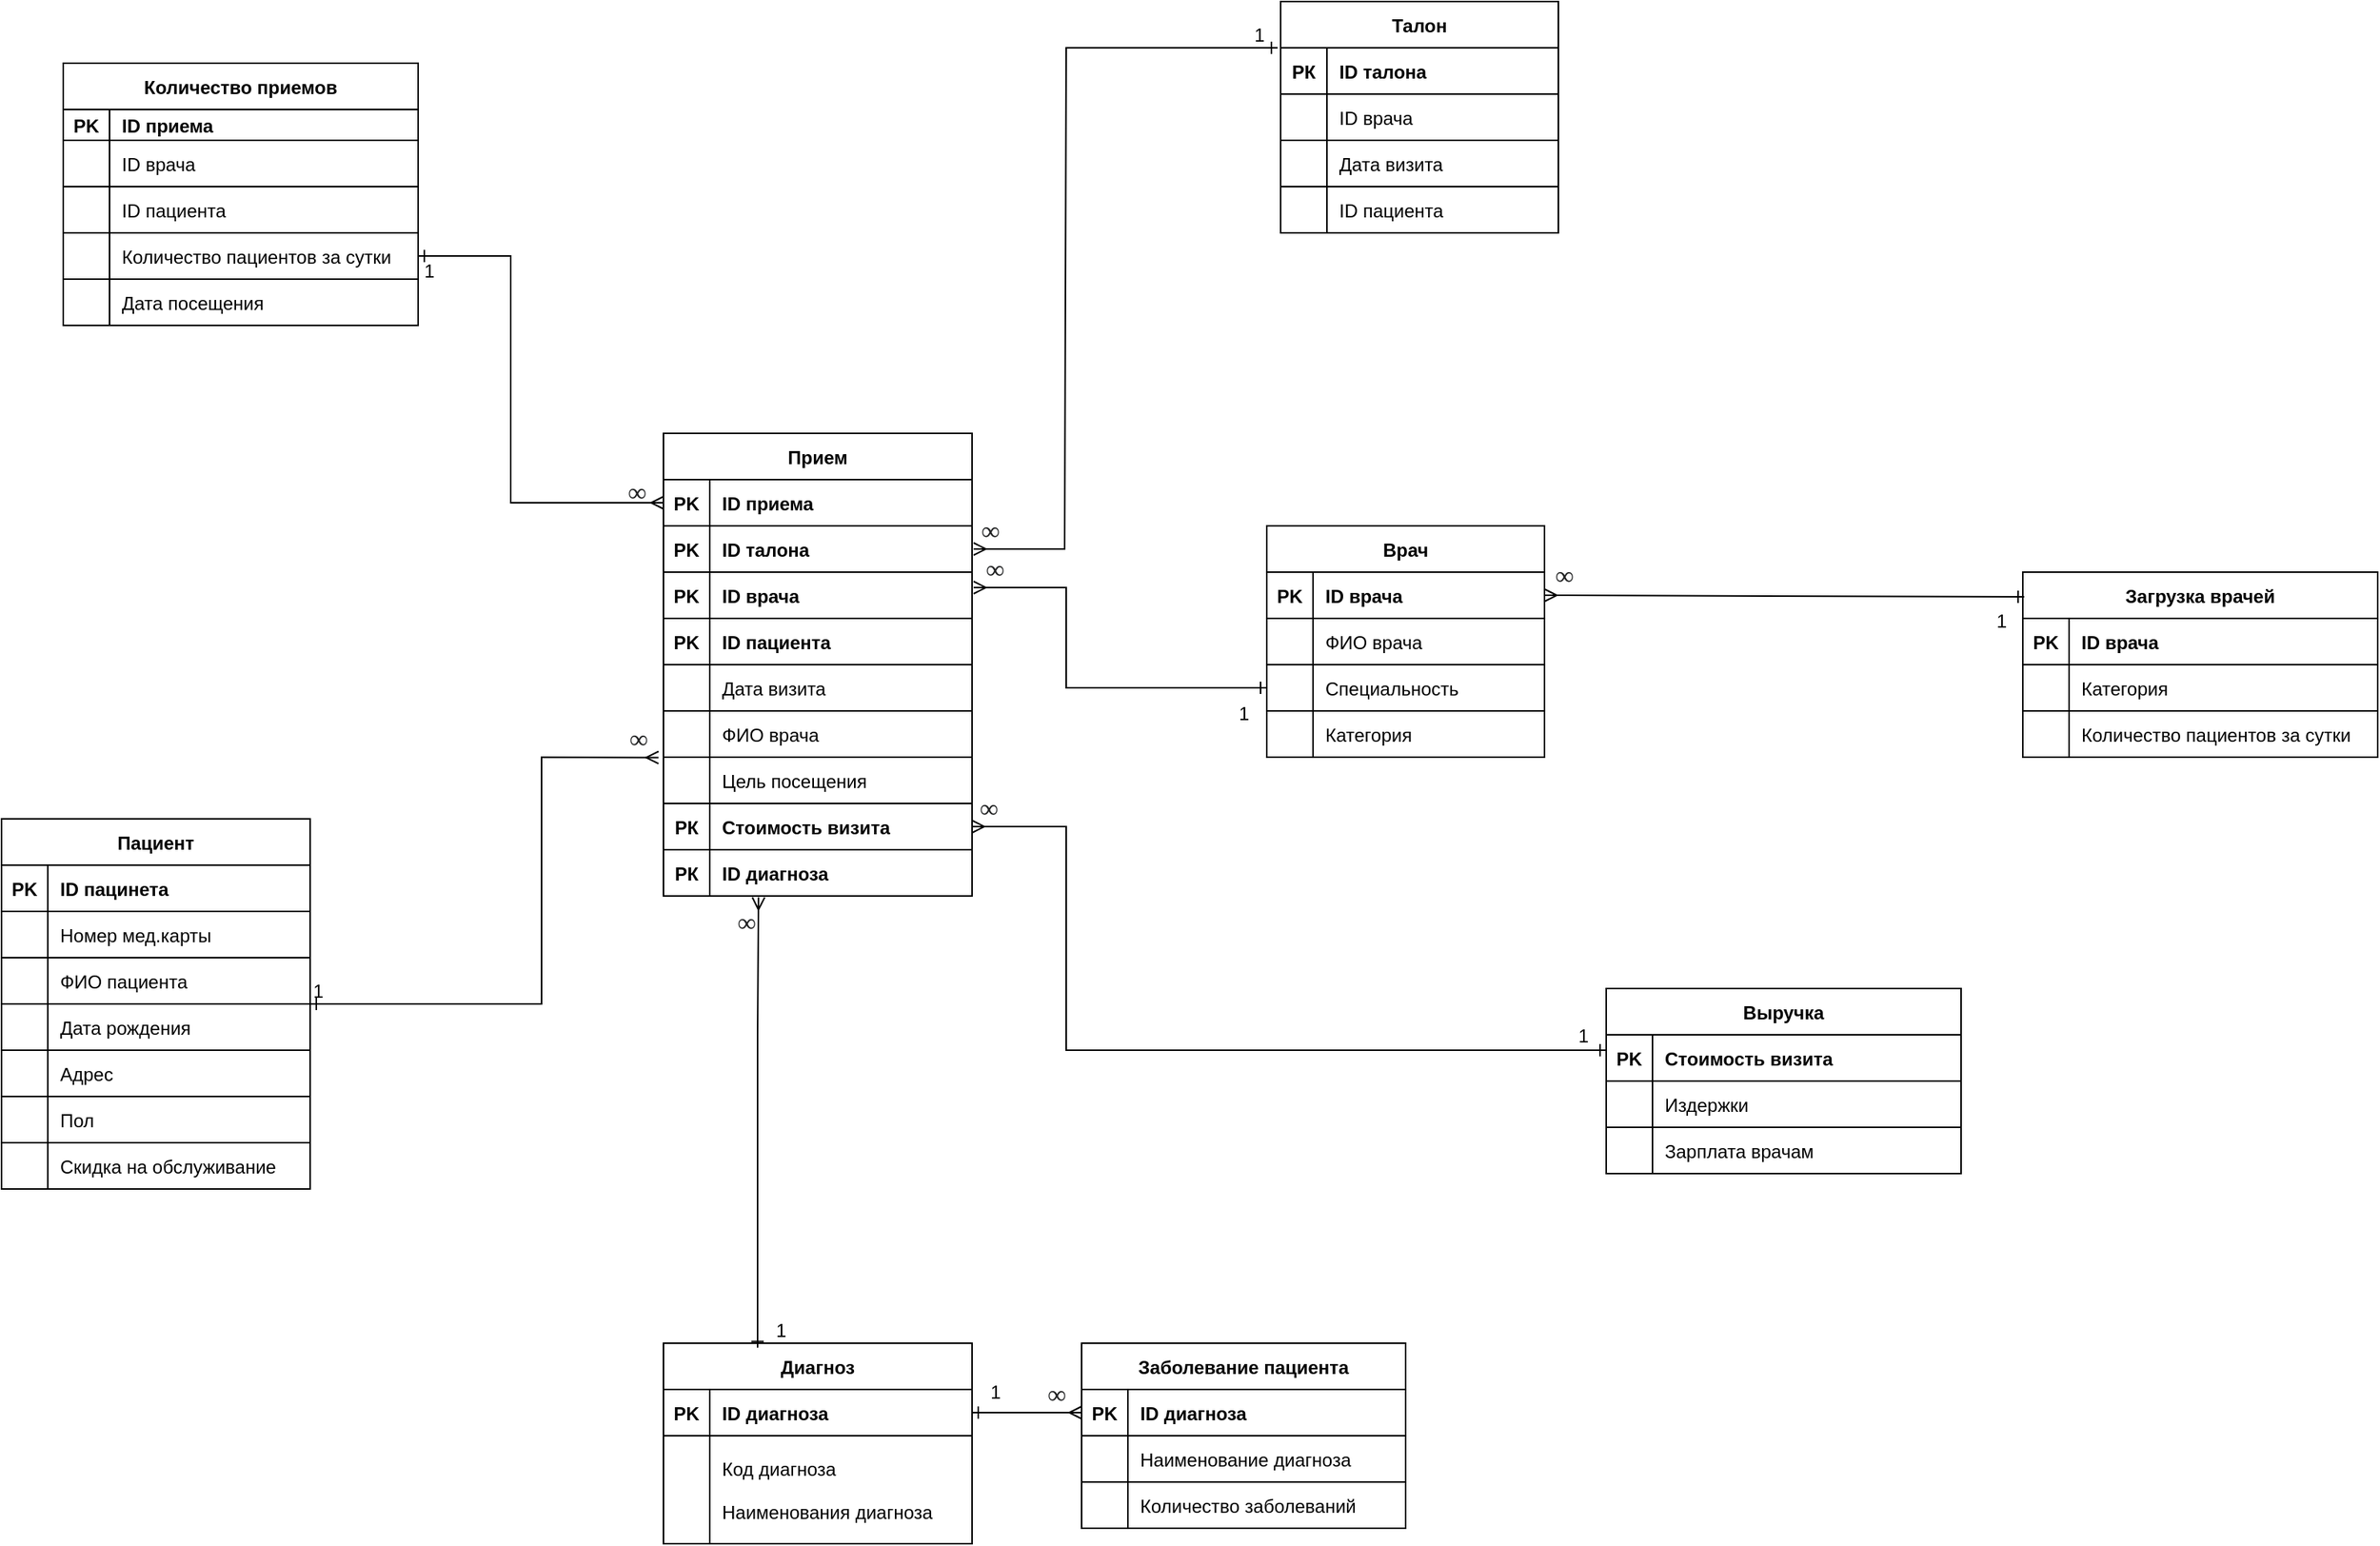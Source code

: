 <mxfile version="20.5.1" type="device"><diagram id="IHsmpp2XcqFMfmCPaJqF" name="Страница 1"><mxGraphModel dx="1616" dy="1755" grid="1" gridSize="10" guides="1" tooltips="1" connect="1" arrows="1" fold="1" page="1" pageScale="1" pageWidth="1169" pageHeight="827" math="0" shadow="0"><root><mxCell id="0"/><mxCell id="1" parent="0"/><mxCell id="zRGufrGwPMua38DMXuR4-31" value="Пациент" style="shape=table;startSize=30;container=1;collapsible=1;childLayout=tableLayout;fixedRows=1;rowLines=0;fontStyle=1;align=center;resizeLast=1;" parent="1" vertex="1"><mxGeometry x="110" y="440" width="200" height="240" as="geometry"/></mxCell><mxCell id="zRGufrGwPMua38DMXuR4-32" value="" style="shape=tableRow;horizontal=0;startSize=0;swimlaneHead=0;swimlaneBody=0;fillColor=none;collapsible=0;dropTarget=0;points=[[0,0.5],[1,0.5]];portConstraint=eastwest;top=0;left=0;right=0;bottom=1;" parent="zRGufrGwPMua38DMXuR4-31" vertex="1"><mxGeometry y="30" width="200" height="30" as="geometry"/></mxCell><mxCell id="zRGufrGwPMua38DMXuR4-33" value="PK" style="shape=partialRectangle;connectable=0;fillColor=none;top=0;left=0;bottom=0;right=0;fontStyle=1;overflow=hidden;" parent="zRGufrGwPMua38DMXuR4-32" vertex="1"><mxGeometry width="30" height="30" as="geometry"><mxRectangle width="30" height="30" as="alternateBounds"/></mxGeometry></mxCell><mxCell id="zRGufrGwPMua38DMXuR4-34" value="ID пацинета" style="shape=partialRectangle;connectable=0;fillColor=none;top=0;left=0;bottom=0;right=0;align=left;spacingLeft=6;fontStyle=1;overflow=hidden;" parent="zRGufrGwPMua38DMXuR4-32" vertex="1"><mxGeometry x="30" width="170" height="30" as="geometry"><mxRectangle width="170" height="30" as="alternateBounds"/></mxGeometry></mxCell><mxCell id="zRGufrGwPMua38DMXuR4-35" value="" style="shape=tableRow;horizontal=0;startSize=0;swimlaneHead=0;swimlaneBody=0;fillColor=none;collapsible=0;dropTarget=0;points=[[0,0.5],[1,0.5]];portConstraint=eastwest;top=0;left=0;right=0;bottom=1;" parent="zRGufrGwPMua38DMXuR4-31" vertex="1"><mxGeometry y="60" width="200" height="30" as="geometry"/></mxCell><mxCell id="zRGufrGwPMua38DMXuR4-36" value="" style="shape=partialRectangle;connectable=0;fillColor=none;top=0;left=0;bottom=0;right=0;fontStyle=1;overflow=hidden;" parent="zRGufrGwPMua38DMXuR4-35" vertex="1"><mxGeometry width="30" height="30" as="geometry"><mxRectangle width="30" height="30" as="alternateBounds"/></mxGeometry></mxCell><mxCell id="zRGufrGwPMua38DMXuR4-37" value="Номер мед.карты" style="shape=partialRectangle;connectable=0;fillColor=none;top=0;left=0;bottom=0;right=0;align=left;spacingLeft=6;fontStyle=0;overflow=hidden;" parent="zRGufrGwPMua38DMXuR4-35" vertex="1"><mxGeometry x="30" width="170" height="30" as="geometry"><mxRectangle width="170" height="30" as="alternateBounds"/></mxGeometry></mxCell><mxCell id="zRGufrGwPMua38DMXuR4-38" value="" style="shape=tableRow;horizontal=0;startSize=0;swimlaneHead=0;swimlaneBody=0;fillColor=none;collapsible=0;dropTarget=0;points=[[0,0.5],[1,0.5]];portConstraint=eastwest;top=0;left=0;right=0;bottom=1;" parent="zRGufrGwPMua38DMXuR4-31" vertex="1"><mxGeometry y="90" width="200" height="30" as="geometry"/></mxCell><mxCell id="zRGufrGwPMua38DMXuR4-39" value="" style="shape=partialRectangle;connectable=0;fillColor=none;top=0;left=0;bottom=0;right=0;fontStyle=1;overflow=hidden;" parent="zRGufrGwPMua38DMXuR4-38" vertex="1"><mxGeometry width="30" height="30" as="geometry"><mxRectangle width="30" height="30" as="alternateBounds"/></mxGeometry></mxCell><mxCell id="zRGufrGwPMua38DMXuR4-40" value="ФИО пациента" style="shape=partialRectangle;connectable=0;fillColor=none;top=0;left=0;bottom=0;right=0;align=left;spacingLeft=6;fontStyle=0;overflow=hidden;" parent="zRGufrGwPMua38DMXuR4-38" vertex="1"><mxGeometry x="30" width="170" height="30" as="geometry"><mxRectangle width="170" height="30" as="alternateBounds"/></mxGeometry></mxCell><mxCell id="zRGufrGwPMua38DMXuR4-41" value="" style="shape=tableRow;horizontal=0;startSize=0;swimlaneHead=0;swimlaneBody=0;fillColor=none;collapsible=0;dropTarget=0;points=[[0,0.5],[1,0.5]];portConstraint=eastwest;top=0;left=0;right=0;bottom=1;" parent="zRGufrGwPMua38DMXuR4-31" vertex="1"><mxGeometry y="120" width="200" height="30" as="geometry"/></mxCell><mxCell id="zRGufrGwPMua38DMXuR4-42" value="" style="shape=partialRectangle;connectable=0;fillColor=none;top=0;left=0;bottom=0;right=0;fontStyle=1;overflow=hidden;" parent="zRGufrGwPMua38DMXuR4-41" vertex="1"><mxGeometry width="30" height="30" as="geometry"><mxRectangle width="30" height="30" as="alternateBounds"/></mxGeometry></mxCell><mxCell id="zRGufrGwPMua38DMXuR4-43" value="Дата рождения" style="shape=partialRectangle;connectable=0;fillColor=none;top=0;left=0;bottom=0;right=0;align=left;spacingLeft=6;fontStyle=0;overflow=hidden;" parent="zRGufrGwPMua38DMXuR4-41" vertex="1"><mxGeometry x="30" width="170" height="30" as="geometry"><mxRectangle width="170" height="30" as="alternateBounds"/></mxGeometry></mxCell><mxCell id="zRGufrGwPMua38DMXuR4-44" value="" style="shape=tableRow;horizontal=0;startSize=0;swimlaneHead=0;swimlaneBody=0;fillColor=none;collapsible=0;dropTarget=0;points=[[0,0.5],[1,0.5]];portConstraint=eastwest;top=0;left=0;right=0;bottom=1;" parent="zRGufrGwPMua38DMXuR4-31" vertex="1"><mxGeometry y="150" width="200" height="30" as="geometry"/></mxCell><mxCell id="zRGufrGwPMua38DMXuR4-45" value="" style="shape=partialRectangle;connectable=0;fillColor=none;top=0;left=0;bottom=0;right=0;fontStyle=1;overflow=hidden;" parent="zRGufrGwPMua38DMXuR4-44" vertex="1"><mxGeometry width="30" height="30" as="geometry"><mxRectangle width="30" height="30" as="alternateBounds"/></mxGeometry></mxCell><mxCell id="zRGufrGwPMua38DMXuR4-46" value="Адрес" style="shape=partialRectangle;connectable=0;fillColor=none;top=0;left=0;bottom=0;right=0;align=left;spacingLeft=6;fontStyle=0;overflow=hidden;" parent="zRGufrGwPMua38DMXuR4-44" vertex="1"><mxGeometry x="30" width="170" height="30" as="geometry"><mxRectangle width="170" height="30" as="alternateBounds"/></mxGeometry></mxCell><mxCell id="zRGufrGwPMua38DMXuR4-47" value="" style="shape=tableRow;horizontal=0;startSize=0;swimlaneHead=0;swimlaneBody=0;fillColor=none;collapsible=0;dropTarget=0;points=[[0,0.5],[1,0.5]];portConstraint=eastwest;top=0;left=0;right=0;bottom=1;" parent="zRGufrGwPMua38DMXuR4-31" vertex="1"><mxGeometry y="180" width="200" height="30" as="geometry"/></mxCell><mxCell id="zRGufrGwPMua38DMXuR4-48" value="" style="shape=partialRectangle;connectable=0;fillColor=none;top=0;left=0;bottom=0;right=0;fontStyle=1;overflow=hidden;" parent="zRGufrGwPMua38DMXuR4-47" vertex="1"><mxGeometry width="30" height="30" as="geometry"><mxRectangle width="30" height="30" as="alternateBounds"/></mxGeometry></mxCell><mxCell id="zRGufrGwPMua38DMXuR4-49" value="Пол" style="shape=partialRectangle;connectable=0;fillColor=none;top=0;left=0;bottom=0;right=0;align=left;spacingLeft=6;fontStyle=0;overflow=hidden;" parent="zRGufrGwPMua38DMXuR4-47" vertex="1"><mxGeometry x="30" width="170" height="30" as="geometry"><mxRectangle width="170" height="30" as="alternateBounds"/></mxGeometry></mxCell><mxCell id="zRGufrGwPMua38DMXuR4-50" value="" style="shape=tableRow;horizontal=0;startSize=0;swimlaneHead=0;swimlaneBody=0;fillColor=none;collapsible=0;dropTarget=0;points=[[0,0.5],[1,0.5]];portConstraint=eastwest;top=0;left=0;right=0;bottom=1;" parent="zRGufrGwPMua38DMXuR4-31" vertex="1"><mxGeometry y="210" width="200" height="30" as="geometry"/></mxCell><mxCell id="zRGufrGwPMua38DMXuR4-51" value="" style="shape=partialRectangle;connectable=0;fillColor=none;top=0;left=0;bottom=0;right=0;fontStyle=1;overflow=hidden;" parent="zRGufrGwPMua38DMXuR4-50" vertex="1"><mxGeometry width="30" height="30" as="geometry"><mxRectangle width="30" height="30" as="alternateBounds"/></mxGeometry></mxCell><mxCell id="zRGufrGwPMua38DMXuR4-52" value="Скидка на обслуживание" style="shape=partialRectangle;connectable=0;fillColor=none;top=0;left=0;bottom=0;right=0;align=left;spacingLeft=6;fontStyle=0;overflow=hidden;" parent="zRGufrGwPMua38DMXuR4-50" vertex="1"><mxGeometry x="30" width="170" height="30" as="geometry"><mxRectangle width="170" height="30" as="alternateBounds"/></mxGeometry></mxCell><mxCell id="zRGufrGwPMua38DMXuR4-53" value="Прием" style="shape=table;startSize=30;container=1;collapsible=1;childLayout=tableLayout;fixedRows=1;rowLines=0;fontStyle=1;align=center;resizeLast=1;" parent="1" vertex="1"><mxGeometry x="539" y="190" width="200" height="300" as="geometry"><mxRectangle x="1080" y="320" width="80" height="30" as="alternateBounds"/></mxGeometry></mxCell><mxCell id="zRGufrGwPMua38DMXuR4-54" value="" style="shape=tableRow;horizontal=0;startSize=0;swimlaneHead=0;swimlaneBody=0;fillColor=none;collapsible=0;dropTarget=0;points=[[0,0.5],[1,0.5]];portConstraint=eastwest;top=0;left=0;right=0;bottom=1;fontStyle=1" parent="zRGufrGwPMua38DMXuR4-53" vertex="1"><mxGeometry y="30" width="200" height="30" as="geometry"/></mxCell><mxCell id="zRGufrGwPMua38DMXuR4-55" value="PK" style="shape=partialRectangle;connectable=0;fillColor=none;top=0;left=0;bottom=0;right=0;fontStyle=1;overflow=hidden;" parent="zRGufrGwPMua38DMXuR4-54" vertex="1"><mxGeometry width="30" height="30" as="geometry"><mxRectangle width="30" height="30" as="alternateBounds"/></mxGeometry></mxCell><mxCell id="zRGufrGwPMua38DMXuR4-56" value="ID приема" style="shape=partialRectangle;connectable=0;fillColor=none;top=0;left=0;bottom=0;right=0;align=left;spacingLeft=6;fontStyle=1;overflow=hidden;" parent="zRGufrGwPMua38DMXuR4-54" vertex="1"><mxGeometry x="30" width="170" height="30" as="geometry"><mxRectangle width="170" height="30" as="alternateBounds"/></mxGeometry></mxCell><mxCell id="zRGufrGwPMua38DMXuR4-57" value="" style="shape=tableRow;horizontal=0;startSize=0;swimlaneHead=0;swimlaneBody=0;fillColor=none;collapsible=0;dropTarget=0;points=[[0,0.5],[1,0.5]];portConstraint=eastwest;top=0;left=0;right=0;bottom=1;" parent="zRGufrGwPMua38DMXuR4-53" vertex="1"><mxGeometry y="60" width="200" height="30" as="geometry"/></mxCell><mxCell id="zRGufrGwPMua38DMXuR4-58" value="PK" style="shape=partialRectangle;connectable=0;fillColor=none;top=0;left=0;bottom=0;right=0;fontStyle=1;overflow=hidden;" parent="zRGufrGwPMua38DMXuR4-57" vertex="1"><mxGeometry width="30" height="30" as="geometry"><mxRectangle width="30" height="30" as="alternateBounds"/></mxGeometry></mxCell><mxCell id="zRGufrGwPMua38DMXuR4-59" value="ID талона" style="shape=partialRectangle;connectable=0;fillColor=none;top=0;left=0;bottom=0;right=0;align=left;spacingLeft=6;fontStyle=1;overflow=hidden;" parent="zRGufrGwPMua38DMXuR4-57" vertex="1"><mxGeometry x="30" width="170" height="30" as="geometry"><mxRectangle width="170" height="30" as="alternateBounds"/></mxGeometry></mxCell><mxCell id="zRGufrGwPMua38DMXuR4-63" value="" style="shape=tableRow;horizontal=0;startSize=0;swimlaneHead=0;swimlaneBody=0;fillColor=none;collapsible=0;dropTarget=0;points=[[0,0.5],[1,0.5]];portConstraint=eastwest;top=0;left=0;right=0;bottom=1;" parent="zRGufrGwPMua38DMXuR4-53" vertex="1"><mxGeometry y="90" width="200" height="30" as="geometry"/></mxCell><mxCell id="zRGufrGwPMua38DMXuR4-64" value="PK" style="shape=partialRectangle;connectable=0;fillColor=none;top=0;left=0;bottom=0;right=0;fontStyle=1;overflow=hidden;" parent="zRGufrGwPMua38DMXuR4-63" vertex="1"><mxGeometry width="30" height="30" as="geometry"><mxRectangle width="30" height="30" as="alternateBounds"/></mxGeometry></mxCell><mxCell id="zRGufrGwPMua38DMXuR4-65" value="ID врача" style="shape=partialRectangle;connectable=0;fillColor=none;top=0;left=0;bottom=0;right=0;align=left;spacingLeft=6;fontStyle=1;overflow=hidden;" parent="zRGufrGwPMua38DMXuR4-63" vertex="1"><mxGeometry x="30" width="170" height="30" as="geometry"><mxRectangle width="170" height="30" as="alternateBounds"/></mxGeometry></mxCell><mxCell id="zRGufrGwPMua38DMXuR4-60" value="" style="shape=tableRow;horizontal=0;startSize=0;swimlaneHead=0;swimlaneBody=0;fillColor=none;collapsible=0;dropTarget=0;points=[[0,0.5],[1,0.5]];portConstraint=eastwest;top=0;left=0;right=0;bottom=1;" parent="zRGufrGwPMua38DMXuR4-53" vertex="1"><mxGeometry y="120" width="200" height="30" as="geometry"/></mxCell><mxCell id="zRGufrGwPMua38DMXuR4-61" value="PK" style="shape=partialRectangle;connectable=0;fillColor=none;top=0;left=0;bottom=0;right=0;fontStyle=1;overflow=hidden;" parent="zRGufrGwPMua38DMXuR4-60" vertex="1"><mxGeometry width="30" height="30" as="geometry"><mxRectangle width="30" height="30" as="alternateBounds"/></mxGeometry></mxCell><mxCell id="zRGufrGwPMua38DMXuR4-62" value="ID пациента" style="shape=partialRectangle;connectable=0;fillColor=none;top=0;left=0;bottom=0;right=0;align=left;spacingLeft=6;fontStyle=1;overflow=hidden;" parent="zRGufrGwPMua38DMXuR4-60" vertex="1"><mxGeometry x="30" width="170" height="30" as="geometry"><mxRectangle width="170" height="30" as="alternateBounds"/></mxGeometry></mxCell><mxCell id="zRGufrGwPMua38DMXuR4-66" value="" style="shape=tableRow;horizontal=0;startSize=0;swimlaneHead=0;swimlaneBody=0;fillColor=none;collapsible=0;dropTarget=0;points=[[0,0.5],[1,0.5]];portConstraint=eastwest;top=0;left=0;right=0;bottom=1;" parent="zRGufrGwPMua38DMXuR4-53" vertex="1"><mxGeometry y="150" width="200" height="30" as="geometry"/></mxCell><mxCell id="zRGufrGwPMua38DMXuR4-67" value="" style="shape=partialRectangle;connectable=0;fillColor=none;top=0;left=0;bottom=0;right=0;fontStyle=1;overflow=hidden;" parent="zRGufrGwPMua38DMXuR4-66" vertex="1"><mxGeometry width="30" height="30" as="geometry"><mxRectangle width="30" height="30" as="alternateBounds"/></mxGeometry></mxCell><mxCell id="zRGufrGwPMua38DMXuR4-68" value="Дата визита" style="shape=partialRectangle;connectable=0;fillColor=none;top=0;left=0;bottom=0;right=0;align=left;spacingLeft=6;fontStyle=0;overflow=hidden;" parent="zRGufrGwPMua38DMXuR4-66" vertex="1"><mxGeometry x="30" width="170" height="30" as="geometry"><mxRectangle width="170" height="30" as="alternateBounds"/></mxGeometry></mxCell><mxCell id="zRGufrGwPMua38DMXuR4-75" value="" style="shape=tableRow;horizontal=0;startSize=0;swimlaneHead=0;swimlaneBody=0;fillColor=none;collapsible=0;dropTarget=0;points=[[0,0.5],[1,0.5]];portConstraint=eastwest;top=0;left=0;right=0;bottom=1;" parent="zRGufrGwPMua38DMXuR4-53" vertex="1"><mxGeometry y="180" width="200" height="30" as="geometry"/></mxCell><mxCell id="zRGufrGwPMua38DMXuR4-76" value="" style="shape=partialRectangle;connectable=0;fillColor=none;top=0;left=0;bottom=0;right=0;fontStyle=1;overflow=hidden;" parent="zRGufrGwPMua38DMXuR4-75" vertex="1"><mxGeometry width="30" height="30" as="geometry"><mxRectangle width="30" height="30" as="alternateBounds"/></mxGeometry></mxCell><mxCell id="zRGufrGwPMua38DMXuR4-77" value="ФИО врача" style="shape=partialRectangle;connectable=0;fillColor=none;top=0;left=0;bottom=0;right=0;align=left;spacingLeft=6;fontStyle=0;overflow=hidden;" parent="zRGufrGwPMua38DMXuR4-75" vertex="1"><mxGeometry x="30" width="170" height="30" as="geometry"><mxRectangle width="170" height="30" as="alternateBounds"/></mxGeometry></mxCell><mxCell id="zRGufrGwPMua38DMXuR4-69" value="" style="shape=tableRow;horizontal=0;startSize=0;swimlaneHead=0;swimlaneBody=0;fillColor=none;collapsible=0;dropTarget=0;points=[[0,0.5],[1,0.5]];portConstraint=eastwest;top=0;left=0;right=0;bottom=1;" parent="zRGufrGwPMua38DMXuR4-53" vertex="1"><mxGeometry y="210" width="200" height="30" as="geometry"/></mxCell><mxCell id="zRGufrGwPMua38DMXuR4-70" value="" style="shape=partialRectangle;connectable=0;fillColor=none;top=0;left=0;bottom=0;right=0;fontStyle=1;overflow=hidden;" parent="zRGufrGwPMua38DMXuR4-69" vertex="1"><mxGeometry width="30" height="30" as="geometry"><mxRectangle width="30" height="30" as="alternateBounds"/></mxGeometry></mxCell><mxCell id="zRGufrGwPMua38DMXuR4-71" value="Цель посещения" style="shape=partialRectangle;connectable=0;fillColor=none;top=0;left=0;bottom=0;right=0;align=left;spacingLeft=6;fontStyle=0;overflow=hidden;" parent="zRGufrGwPMua38DMXuR4-69" vertex="1"><mxGeometry x="30" width="170" height="30" as="geometry"><mxRectangle width="170" height="30" as="alternateBounds"/></mxGeometry></mxCell><mxCell id="zRGufrGwPMua38DMXuR4-72" value="" style="shape=tableRow;horizontal=0;startSize=0;swimlaneHead=0;swimlaneBody=0;fillColor=none;collapsible=0;dropTarget=0;points=[[0,0.5],[1,0.5]];portConstraint=eastwest;top=0;left=0;right=0;bottom=1;" parent="zRGufrGwPMua38DMXuR4-53" vertex="1"><mxGeometry y="240" width="200" height="30" as="geometry"/></mxCell><mxCell id="zRGufrGwPMua38DMXuR4-73" value="РК" style="shape=partialRectangle;connectable=0;fillColor=none;top=0;left=0;bottom=0;right=0;fontStyle=1;overflow=hidden;" parent="zRGufrGwPMua38DMXuR4-72" vertex="1"><mxGeometry width="30" height="30" as="geometry"><mxRectangle width="30" height="30" as="alternateBounds"/></mxGeometry></mxCell><mxCell id="zRGufrGwPMua38DMXuR4-74" value="Стоимость визита " style="shape=partialRectangle;connectable=0;fillColor=none;top=0;left=0;bottom=0;right=0;align=left;spacingLeft=6;fontStyle=1;overflow=hidden;" parent="zRGufrGwPMua38DMXuR4-72" vertex="1"><mxGeometry x="30" width="170" height="30" as="geometry"><mxRectangle width="170" height="30" as="alternateBounds"/></mxGeometry></mxCell><mxCell id="zRGufrGwPMua38DMXuR4-78" value="" style="shape=tableRow;horizontal=0;startSize=0;swimlaneHead=0;swimlaneBody=0;fillColor=none;collapsible=0;dropTarget=0;points=[[0,0.5],[1,0.5]];portConstraint=eastwest;top=0;left=0;right=0;bottom=1;" parent="zRGufrGwPMua38DMXuR4-53" vertex="1"><mxGeometry y="270" width="200" height="30" as="geometry"/></mxCell><mxCell id="zRGufrGwPMua38DMXuR4-79" value="РК" style="shape=partialRectangle;connectable=0;fillColor=none;top=0;left=0;bottom=0;right=0;fontStyle=1;overflow=hidden;" parent="zRGufrGwPMua38DMXuR4-78" vertex="1"><mxGeometry width="30" height="30" as="geometry"><mxRectangle width="30" height="30" as="alternateBounds"/></mxGeometry></mxCell><mxCell id="zRGufrGwPMua38DMXuR4-80" value="ID диагноза" style="shape=partialRectangle;connectable=0;fillColor=none;top=0;left=0;bottom=0;right=0;align=left;spacingLeft=6;fontStyle=1;overflow=hidden;" parent="zRGufrGwPMua38DMXuR4-78" vertex="1"><mxGeometry x="30" width="170" height="30" as="geometry"><mxRectangle width="170" height="30" as="alternateBounds"/></mxGeometry></mxCell><mxCell id="zRGufrGwPMua38DMXuR4-81" value="Диагноз" style="shape=table;startSize=30;container=1;collapsible=1;childLayout=tableLayout;fixedRows=1;rowLines=0;fontStyle=1;align=center;resizeLast=1;" parent="1" vertex="1"><mxGeometry x="539" y="780" width="200" height="130" as="geometry"/></mxCell><mxCell id="zRGufrGwPMua38DMXuR4-82" value="" style="shape=tableRow;horizontal=0;startSize=0;swimlaneHead=0;swimlaneBody=0;fillColor=none;collapsible=0;dropTarget=0;points=[[0,0.5],[1,0.5]];portConstraint=eastwest;top=0;left=0;right=0;bottom=1;" parent="zRGufrGwPMua38DMXuR4-81" vertex="1"><mxGeometry y="30" width="200" height="30" as="geometry"/></mxCell><mxCell id="zRGufrGwPMua38DMXuR4-83" value="PK" style="shape=partialRectangle;connectable=0;fillColor=none;top=0;left=0;bottom=0;right=0;fontStyle=1;overflow=hidden;" parent="zRGufrGwPMua38DMXuR4-82" vertex="1"><mxGeometry width="30" height="30" as="geometry"><mxRectangle width="30" height="30" as="alternateBounds"/></mxGeometry></mxCell><mxCell id="zRGufrGwPMua38DMXuR4-84" value="ID диагноза" style="shape=partialRectangle;connectable=0;fillColor=none;top=0;left=0;bottom=0;right=0;align=left;spacingLeft=6;fontStyle=1;overflow=hidden;" parent="zRGufrGwPMua38DMXuR4-82" vertex="1"><mxGeometry x="30" width="170" height="30" as="geometry"><mxRectangle width="170" height="30" as="alternateBounds"/></mxGeometry></mxCell><mxCell id="zRGufrGwPMua38DMXuR4-85" value="" style="shape=tableRow;horizontal=0;startSize=0;swimlaneHead=0;swimlaneBody=0;fillColor=none;collapsible=0;dropTarget=0;points=[[0,0.5],[1,0.5]];portConstraint=eastwest;top=0;left=0;right=0;bottom=1;" parent="zRGufrGwPMua38DMXuR4-81" vertex="1"><mxGeometry y="60" width="200" height="70" as="geometry"/></mxCell><mxCell id="zRGufrGwPMua38DMXuR4-86" value="" style="shape=partialRectangle;connectable=0;fillColor=none;top=0;left=0;bottom=0;right=0;fontStyle=1;overflow=hidden;" parent="zRGufrGwPMua38DMXuR4-85" vertex="1"><mxGeometry width="30" height="70" as="geometry"><mxRectangle width="30" height="70" as="alternateBounds"/></mxGeometry></mxCell><mxCell id="zRGufrGwPMua38DMXuR4-87" value="Код диагноза&#10;&#10;Наименования диагноза" style="shape=partialRectangle;connectable=0;fillColor=none;top=0;left=0;bottom=0;right=0;align=left;spacingLeft=6;fontStyle=0;overflow=hidden;" parent="zRGufrGwPMua38DMXuR4-85" vertex="1"><mxGeometry x="30" width="170" height="70" as="geometry"><mxRectangle width="170" height="70" as="alternateBounds"/></mxGeometry></mxCell><mxCell id="zRGufrGwPMua38DMXuR4-91" value="" style="endArrow=ERmany;html=1;rounded=0;startArrow=ERone;startFill=0;endFill=0;entryX=-0.016;entryY=0.008;entryDx=0;entryDy=0;entryPerimeter=0;" parent="1" target="zRGufrGwPMua38DMXuR4-69" edge="1"><mxGeometry relative="1" as="geometry"><mxPoint x="310" y="560" as="sourcePoint"/><mxPoint x="320" y="400" as="targetPoint"/><Array as="points"><mxPoint x="460" y="560"/><mxPoint x="460" y="400"/></Array></mxGeometry></mxCell><mxCell id="zRGufrGwPMua38DMXuR4-92" value="1" style="resizable=0;html=1;align=left;verticalAlign=bottom;" parent="zRGufrGwPMua38DMXuR4-91" connectable="0" vertex="1"><mxGeometry x="-1" relative="1" as="geometry"><mxPoint as="offset"/></mxGeometry></mxCell><mxCell id="zRGufrGwPMua38DMXuR4-93" value="&lt;span style=&quot;color: rgb(32, 33, 34); font-family: times, serif, &amp;quot;palatino linotype&amp;quot;, &amp;quot;new athena unicode&amp;quot;, athena, gentium, code2000; font-size: 16.8px; text-align: start;&quot;&gt;∞&lt;/span&gt;" style="resizable=0;html=1;align=right;verticalAlign=bottom;" parent="zRGufrGwPMua38DMXuR4-91" connectable="0" vertex="1"><mxGeometry x="1" relative="1" as="geometry"><mxPoint x="-6" as="offset"/></mxGeometry></mxCell><mxCell id="zRGufrGwPMua38DMXuR4-94" value="" style="endArrow=ERmany;html=1;rounded=0;startArrow=ERone;startFill=0;endFill=0;entryX=0.308;entryY=1.03;entryDx=0;entryDy=0;entryPerimeter=0;exitX=0.305;exitY=0.022;exitDx=0;exitDy=0;exitPerimeter=0;" parent="1" source="zRGufrGwPMua38DMXuR4-81" target="zRGufrGwPMua38DMXuR4-78" edge="1"><mxGeometry relative="1" as="geometry"><mxPoint x="600" y="650" as="sourcePoint"/><mxPoint x="539" y="490" as="targetPoint"/><Array as="points"><mxPoint x="600" y="580"/></Array></mxGeometry></mxCell><mxCell id="zRGufrGwPMua38DMXuR4-95" value="1" style="resizable=0;html=1;align=left;verticalAlign=bottom;" parent="zRGufrGwPMua38DMXuR4-94" connectable="0" vertex="1"><mxGeometry x="-1" relative="1" as="geometry"><mxPoint x="10" y="-2" as="offset"/></mxGeometry></mxCell><mxCell id="zRGufrGwPMua38DMXuR4-96" value="&lt;span style=&quot;color: rgb(32, 33, 34); font-family: times, serif, &amp;quot;palatino linotype&amp;quot;, &amp;quot;new athena unicode&amp;quot;, athena, gentium, code2000; font-size: 16.8px; text-align: start;&quot;&gt;∞&lt;/span&gt;" style="resizable=0;html=1;align=right;verticalAlign=bottom;" parent="zRGufrGwPMua38DMXuR4-94" connectable="0" vertex="1"><mxGeometry x="1" relative="1" as="geometry"><mxPoint x="-1" y="29" as="offset"/></mxGeometry></mxCell><mxCell id="zRGufrGwPMua38DMXuR4-97" value="Талон" style="shape=table;startSize=30;container=1;collapsible=1;childLayout=tableLayout;fixedRows=1;rowLines=0;fontStyle=1;align=center;resizeLast=1;" parent="1" vertex="1"><mxGeometry x="939" y="-90" width="180" height="150" as="geometry"><mxRectangle x="1410" y="350" width="80" height="30" as="alternateBounds"/></mxGeometry></mxCell><mxCell id="zRGufrGwPMua38DMXuR4-98" value="" style="shape=tableRow;horizontal=0;startSize=0;swimlaneHead=0;swimlaneBody=0;fillColor=none;collapsible=0;dropTarget=0;points=[[0,0.5],[1,0.5]];portConstraint=eastwest;top=0;left=0;right=0;bottom=1;" parent="zRGufrGwPMua38DMXuR4-97" vertex="1"><mxGeometry y="30" width="180" height="30" as="geometry"/></mxCell><mxCell id="zRGufrGwPMua38DMXuR4-99" value="РК" style="shape=partialRectangle;connectable=0;fillColor=none;top=0;left=0;bottom=0;right=0;fontStyle=1;overflow=hidden;" parent="zRGufrGwPMua38DMXuR4-98" vertex="1"><mxGeometry width="30" height="30" as="geometry"><mxRectangle width="30" height="30" as="alternateBounds"/></mxGeometry></mxCell><mxCell id="zRGufrGwPMua38DMXuR4-100" value="ID талона" style="shape=partialRectangle;connectable=0;fillColor=none;top=0;left=0;bottom=0;right=0;align=left;spacingLeft=6;fontStyle=1;overflow=hidden;" parent="zRGufrGwPMua38DMXuR4-98" vertex="1"><mxGeometry x="30" width="150" height="30" as="geometry"><mxRectangle width="150" height="30" as="alternateBounds"/></mxGeometry></mxCell><mxCell id="zRGufrGwPMua38DMXuR4-104" value="" style="shape=tableRow;horizontal=0;startSize=0;swimlaneHead=0;swimlaneBody=0;fillColor=none;collapsible=0;dropTarget=0;points=[[0,0.5],[1,0.5]];portConstraint=eastwest;top=0;left=0;right=0;bottom=1;" parent="zRGufrGwPMua38DMXuR4-97" vertex="1"><mxGeometry y="60" width="180" height="30" as="geometry"/></mxCell><mxCell id="zRGufrGwPMua38DMXuR4-105" value="" style="shape=partialRectangle;connectable=0;fillColor=none;top=0;left=0;bottom=0;right=0;fontStyle=1;overflow=hidden;" parent="zRGufrGwPMua38DMXuR4-104" vertex="1"><mxGeometry width="30" height="30" as="geometry"><mxRectangle width="30" height="30" as="alternateBounds"/></mxGeometry></mxCell><mxCell id="zRGufrGwPMua38DMXuR4-106" value="ID врача" style="shape=partialRectangle;connectable=0;fillColor=none;top=0;left=0;bottom=0;right=0;align=left;spacingLeft=6;fontStyle=0;overflow=hidden;" parent="zRGufrGwPMua38DMXuR4-104" vertex="1"><mxGeometry x="30" width="150" height="30" as="geometry"><mxRectangle width="150" height="30" as="alternateBounds"/></mxGeometry></mxCell><mxCell id="zRGufrGwPMua38DMXuR4-101" value="" style="shape=tableRow;horizontal=0;startSize=0;swimlaneHead=0;swimlaneBody=0;fillColor=none;collapsible=0;dropTarget=0;points=[[0,0.5],[1,0.5]];portConstraint=eastwest;top=0;left=0;right=0;bottom=1;" parent="zRGufrGwPMua38DMXuR4-97" vertex="1"><mxGeometry y="90" width="180" height="30" as="geometry"/></mxCell><mxCell id="zRGufrGwPMua38DMXuR4-102" value="" style="shape=partialRectangle;connectable=0;fillColor=none;top=0;left=0;bottom=0;right=0;fontStyle=1;overflow=hidden;" parent="zRGufrGwPMua38DMXuR4-101" vertex="1"><mxGeometry width="30" height="30" as="geometry"><mxRectangle width="30" height="30" as="alternateBounds"/></mxGeometry></mxCell><mxCell id="zRGufrGwPMua38DMXuR4-103" value="Дата визита" style="shape=partialRectangle;connectable=0;fillColor=none;top=0;left=0;bottom=0;right=0;align=left;spacingLeft=6;fontStyle=0;overflow=hidden;" parent="zRGufrGwPMua38DMXuR4-101" vertex="1"><mxGeometry x="30" width="150" height="30" as="geometry"><mxRectangle width="150" height="30" as="alternateBounds"/></mxGeometry></mxCell><mxCell id="zRGufrGwPMua38DMXuR4-107" value="" style="shape=tableRow;horizontal=0;startSize=0;swimlaneHead=0;swimlaneBody=0;fillColor=none;collapsible=0;dropTarget=0;points=[[0,0.5],[1,0.5]];portConstraint=eastwest;top=0;left=0;right=0;bottom=1;" parent="zRGufrGwPMua38DMXuR4-97" vertex="1"><mxGeometry y="120" width="180" height="30" as="geometry"/></mxCell><mxCell id="zRGufrGwPMua38DMXuR4-108" value="" style="shape=partialRectangle;connectable=0;fillColor=none;top=0;left=0;bottom=0;right=0;fontStyle=1;overflow=hidden;" parent="zRGufrGwPMua38DMXuR4-107" vertex="1"><mxGeometry width="30" height="30" as="geometry"><mxRectangle width="30" height="30" as="alternateBounds"/></mxGeometry></mxCell><mxCell id="zRGufrGwPMua38DMXuR4-109" value="ID пациента" style="shape=partialRectangle;connectable=0;fillColor=none;top=0;left=0;bottom=0;right=0;align=left;spacingLeft=6;fontStyle=0;overflow=hidden;" parent="zRGufrGwPMua38DMXuR4-107" vertex="1"><mxGeometry x="30" width="150" height="30" as="geometry"><mxRectangle width="150" height="30" as="alternateBounds"/></mxGeometry></mxCell><mxCell id="zRGufrGwPMua38DMXuR4-110" value="" style="endArrow=ERmany;html=1;rounded=0;startArrow=ERone;startFill=0;endFill=0;exitX=-0.011;exitY=0;exitDx=0;exitDy=0;exitPerimeter=0;" parent="1" source="zRGufrGwPMua38DMXuR4-98" edge="1"><mxGeometry relative="1" as="geometry"><mxPoint x="940" y="90" as="sourcePoint"/><mxPoint x="740" y="265" as="targetPoint"/><Array as="points"><mxPoint x="800" y="-60"/><mxPoint x="799" y="265"/></Array></mxGeometry></mxCell><mxCell id="zRGufrGwPMua38DMXuR4-111" value="1" style="resizable=0;html=1;align=left;verticalAlign=bottom;" parent="zRGufrGwPMua38DMXuR4-110" connectable="0" vertex="1"><mxGeometry x="-1" relative="1" as="geometry"><mxPoint x="-17" as="offset"/></mxGeometry></mxCell><mxCell id="zRGufrGwPMua38DMXuR4-112" value="&lt;span style=&quot;color: rgb(32, 33, 34); font-family: times, serif, &amp;quot;palatino linotype&amp;quot;, &amp;quot;new athena unicode&amp;quot;, athena, gentium, code2000; font-size: 16.8px; text-align: start;&quot;&gt;∞&lt;/span&gt;" style="resizable=0;html=1;align=right;verticalAlign=bottom;" parent="zRGufrGwPMua38DMXuR4-110" connectable="0" vertex="1"><mxGeometry x="1" relative="1" as="geometry"><mxPoint x="17" as="offset"/></mxGeometry></mxCell><mxCell id="zRGufrGwPMua38DMXuR4-113" value="Заболевание пациента" style="shape=table;startSize=30;container=1;collapsible=1;childLayout=tableLayout;fixedRows=1;rowLines=0;fontStyle=1;align=center;resizeLast=1;" parent="1" vertex="1"><mxGeometry x="810" y="780" width="210" height="120" as="geometry"><mxRectangle x="1440" y="720" width="190" height="30" as="alternateBounds"/></mxGeometry></mxCell><mxCell id="zRGufrGwPMua38DMXuR4-117" value="" style="shape=tableRow;horizontal=0;startSize=0;swimlaneHead=0;swimlaneBody=0;fillColor=none;collapsible=0;dropTarget=0;points=[[0,0.5],[1,0.5]];portConstraint=eastwest;top=0;left=0;right=0;bottom=1;" parent="zRGufrGwPMua38DMXuR4-113" vertex="1"><mxGeometry y="30" width="210" height="30" as="geometry"/></mxCell><mxCell id="zRGufrGwPMua38DMXuR4-118" value="PK" style="shape=partialRectangle;connectable=0;fillColor=none;top=0;left=0;bottom=0;right=0;fontStyle=1;overflow=hidden;" parent="zRGufrGwPMua38DMXuR4-117" vertex="1"><mxGeometry width="30" height="30" as="geometry"><mxRectangle width="30" height="30" as="alternateBounds"/></mxGeometry></mxCell><mxCell id="zRGufrGwPMua38DMXuR4-119" value="ID диагноза" style="shape=partialRectangle;connectable=0;fillColor=none;top=0;left=0;bottom=0;right=0;align=left;spacingLeft=6;fontStyle=1;overflow=hidden;" parent="zRGufrGwPMua38DMXuR4-117" vertex="1"><mxGeometry x="30" width="180" height="30" as="geometry"><mxRectangle width="180" height="30" as="alternateBounds"/></mxGeometry></mxCell><mxCell id="zRGufrGwPMua38DMXuR4-120" value="" style="shape=tableRow;horizontal=0;startSize=0;swimlaneHead=0;swimlaneBody=0;fillColor=none;collapsible=0;dropTarget=0;points=[[0,0.5],[1,0.5]];portConstraint=eastwest;top=0;left=0;right=0;bottom=1;" parent="zRGufrGwPMua38DMXuR4-113" vertex="1"><mxGeometry y="60" width="210" height="30" as="geometry"/></mxCell><mxCell id="zRGufrGwPMua38DMXuR4-121" value="" style="shape=partialRectangle;connectable=0;fillColor=none;top=0;left=0;bottom=0;right=0;fontStyle=1;overflow=hidden;" parent="zRGufrGwPMua38DMXuR4-120" vertex="1"><mxGeometry width="30" height="30" as="geometry"><mxRectangle width="30" height="30" as="alternateBounds"/></mxGeometry></mxCell><mxCell id="zRGufrGwPMua38DMXuR4-122" value="Наименование диагноза" style="shape=partialRectangle;connectable=0;fillColor=none;top=0;left=0;bottom=0;right=0;align=left;spacingLeft=6;fontStyle=0;overflow=hidden;" parent="zRGufrGwPMua38DMXuR4-120" vertex="1"><mxGeometry x="30" width="180" height="30" as="geometry"><mxRectangle width="180" height="30" as="alternateBounds"/></mxGeometry></mxCell><mxCell id="zRGufrGwPMua38DMXuR4-123" value="" style="shape=tableRow;horizontal=0;startSize=0;swimlaneHead=0;swimlaneBody=0;fillColor=none;collapsible=0;dropTarget=0;points=[[0,0.5],[1,0.5]];portConstraint=eastwest;top=0;left=0;right=0;bottom=1;" parent="zRGufrGwPMua38DMXuR4-113" vertex="1"><mxGeometry y="90" width="210" height="30" as="geometry"/></mxCell><mxCell id="zRGufrGwPMua38DMXuR4-124" value="" style="shape=partialRectangle;connectable=0;fillColor=none;top=0;left=0;bottom=0;right=0;fontStyle=1;overflow=hidden;" parent="zRGufrGwPMua38DMXuR4-123" vertex="1"><mxGeometry width="30" height="30" as="geometry"><mxRectangle width="30" height="30" as="alternateBounds"/></mxGeometry></mxCell><mxCell id="zRGufrGwPMua38DMXuR4-125" value="Количество заболеваний" style="shape=partialRectangle;connectable=0;fillColor=none;top=0;left=0;bottom=0;right=0;align=left;spacingLeft=6;fontStyle=0;overflow=hidden;" parent="zRGufrGwPMua38DMXuR4-123" vertex="1"><mxGeometry x="30" width="180" height="30" as="geometry"><mxRectangle width="180" height="30" as="alternateBounds"/></mxGeometry></mxCell><mxCell id="zRGufrGwPMua38DMXuR4-126" value="" style="endArrow=ERmany;html=1;rounded=0;startArrow=ERone;startFill=0;endFill=0;exitX=1;exitY=0.5;exitDx=0;exitDy=0;entryX=0;entryY=0.5;entryDx=0;entryDy=0;" parent="1" source="zRGufrGwPMua38DMXuR4-82" target="zRGufrGwPMua38DMXuR4-117" edge="1"><mxGeometry relative="1" as="geometry"><mxPoint x="739" y="795" as="sourcePoint"/><mxPoint x="549" y="615" as="targetPoint"/><Array as="points"/></mxGeometry></mxCell><mxCell id="zRGufrGwPMua38DMXuR4-127" value="1" style="resizable=0;html=1;align=left;verticalAlign=bottom;" parent="zRGufrGwPMua38DMXuR4-126" connectable="0" vertex="1"><mxGeometry x="-1" relative="1" as="geometry"><mxPoint x="10" y="-5" as="offset"/></mxGeometry></mxCell><mxCell id="zRGufrGwPMua38DMXuR4-128" value="&lt;span style=&quot;color: rgb(32, 33, 34); font-family: times, serif, &amp;quot;palatino linotype&amp;quot;, &amp;quot;new athena unicode&amp;quot;, athena, gentium, code2000; font-size: 16.8px; text-align: start;&quot;&gt;∞&lt;/span&gt;" style="resizable=0;html=1;align=right;verticalAlign=bottom;" parent="zRGufrGwPMua38DMXuR4-126" connectable="0" vertex="1"><mxGeometry x="1" relative="1" as="geometry"><mxPoint x="-10" as="offset"/></mxGeometry></mxCell><mxCell id="zRGufrGwPMua38DMXuR4-139" value="" style="endArrow=ERmany;html=1;rounded=0;startArrow=ERone;startFill=0;endFill=0;exitX=0;exitY=0.5;exitDx=0;exitDy=0;" parent="1" source="zRGufrGwPMua38DMXuR4-191" edge="1"><mxGeometry relative="1" as="geometry"><mxPoint x="910" y="360" as="sourcePoint"/><mxPoint x="740" y="290" as="targetPoint"/><Array as="points"><mxPoint x="800" y="355"/><mxPoint x="800" y="290"/></Array></mxGeometry></mxCell><mxCell id="zRGufrGwPMua38DMXuR4-140" value="1" style="resizable=0;html=1;align=left;verticalAlign=bottom;" parent="zRGufrGwPMua38DMXuR4-139" connectable="0" vertex="1"><mxGeometry x="-1" relative="1" as="geometry"><mxPoint x="-20" y="25" as="offset"/></mxGeometry></mxCell><mxCell id="zRGufrGwPMua38DMXuR4-141" value="&lt;span style=&quot;color: rgb(32, 33, 34); font-family: times, serif, &amp;quot;palatino linotype&amp;quot;, &amp;quot;new athena unicode&amp;quot;, athena, gentium, code2000; font-size: 16.8px; text-align: start;&quot;&gt;∞&lt;/span&gt;" style="resizable=0;html=1;align=right;verticalAlign=bottom;" parent="zRGufrGwPMua38DMXuR4-139" connectable="0" vertex="1"><mxGeometry x="1" relative="1" as="geometry"><mxPoint x="20" as="offset"/></mxGeometry></mxCell><mxCell id="zRGufrGwPMua38DMXuR4-142" value="Количество приемов" style="shape=table;startSize=30;container=1;collapsible=1;childLayout=tableLayout;fixedRows=1;rowLines=0;fontStyle=1;align=center;resizeLast=1;" parent="1" vertex="1"><mxGeometry x="150" y="-50" width="230" height="170" as="geometry"/></mxCell><mxCell id="zRGufrGwPMua38DMXuR4-143" value="" style="shape=tableRow;horizontal=0;startSize=0;swimlaneHead=0;swimlaneBody=0;fillColor=none;collapsible=0;dropTarget=0;points=[[0,0.5],[1,0.5]];portConstraint=eastwest;top=0;left=0;right=0;bottom=1;" parent="zRGufrGwPMua38DMXuR4-142" vertex="1"><mxGeometry y="30" width="230" height="20" as="geometry"/></mxCell><mxCell id="zRGufrGwPMua38DMXuR4-144" value="PK" style="shape=partialRectangle;connectable=0;fillColor=none;top=0;left=0;bottom=0;right=0;fontStyle=1;overflow=hidden;" parent="zRGufrGwPMua38DMXuR4-143" vertex="1"><mxGeometry width="30" height="20" as="geometry"><mxRectangle width="30" height="20" as="alternateBounds"/></mxGeometry></mxCell><mxCell id="zRGufrGwPMua38DMXuR4-145" value="ID приема" style="shape=partialRectangle;connectable=0;fillColor=none;top=0;left=0;bottom=0;right=0;align=left;spacingLeft=6;fontStyle=1;overflow=hidden;" parent="zRGufrGwPMua38DMXuR4-143" vertex="1"><mxGeometry x="30" width="200" height="20" as="geometry"><mxRectangle width="200" height="20" as="alternateBounds"/></mxGeometry></mxCell><mxCell id="zRGufrGwPMua38DMXuR4-146" value="" style="shape=tableRow;horizontal=0;startSize=0;swimlaneHead=0;swimlaneBody=0;fillColor=none;collapsible=0;dropTarget=0;points=[[0,0.5],[1,0.5]];portConstraint=eastwest;top=0;left=0;right=0;bottom=1;" parent="zRGufrGwPMua38DMXuR4-142" vertex="1"><mxGeometry y="50" width="230" height="30" as="geometry"/></mxCell><mxCell id="zRGufrGwPMua38DMXuR4-147" value="" style="shape=partialRectangle;connectable=0;fillColor=none;top=0;left=0;bottom=0;right=0;fontStyle=1;overflow=hidden;" parent="zRGufrGwPMua38DMXuR4-146" vertex="1"><mxGeometry width="30" height="30" as="geometry"><mxRectangle width="30" height="30" as="alternateBounds"/></mxGeometry></mxCell><mxCell id="zRGufrGwPMua38DMXuR4-148" value="ID врача" style="shape=partialRectangle;connectable=0;fillColor=none;top=0;left=0;bottom=0;right=0;align=left;spacingLeft=6;fontStyle=0;overflow=hidden;" parent="zRGufrGwPMua38DMXuR4-146" vertex="1"><mxGeometry x="30" width="200" height="30" as="geometry"><mxRectangle width="200" height="30" as="alternateBounds"/></mxGeometry></mxCell><mxCell id="zRGufrGwPMua38DMXuR4-149" value="" style="shape=tableRow;horizontal=0;startSize=0;swimlaneHead=0;swimlaneBody=0;fillColor=none;collapsible=0;dropTarget=0;points=[[0,0.5],[1,0.5]];portConstraint=eastwest;top=0;left=0;right=0;bottom=1;" parent="zRGufrGwPMua38DMXuR4-142" vertex="1"><mxGeometry y="80" width="230" height="30" as="geometry"/></mxCell><mxCell id="zRGufrGwPMua38DMXuR4-150" value="" style="shape=partialRectangle;connectable=0;fillColor=none;top=0;left=0;bottom=0;right=0;fontStyle=1;overflow=hidden;" parent="zRGufrGwPMua38DMXuR4-149" vertex="1"><mxGeometry width="30" height="30" as="geometry"><mxRectangle width="30" height="30" as="alternateBounds"/></mxGeometry></mxCell><mxCell id="zRGufrGwPMua38DMXuR4-151" value="ID пациента" style="shape=partialRectangle;connectable=0;fillColor=none;top=0;left=0;bottom=0;right=0;align=left;spacingLeft=6;fontStyle=0;overflow=hidden;" parent="zRGufrGwPMua38DMXuR4-149" vertex="1"><mxGeometry x="30" width="200" height="30" as="geometry"><mxRectangle width="200" height="30" as="alternateBounds"/></mxGeometry></mxCell><mxCell id="zRGufrGwPMua38DMXuR4-155" value="" style="shape=tableRow;horizontal=0;startSize=0;swimlaneHead=0;swimlaneBody=0;fillColor=none;collapsible=0;dropTarget=0;points=[[0,0.5],[1,0.5]];portConstraint=eastwest;top=0;left=0;right=0;bottom=1;" parent="zRGufrGwPMua38DMXuR4-142" vertex="1"><mxGeometry y="110" width="230" height="30" as="geometry"/></mxCell><mxCell id="zRGufrGwPMua38DMXuR4-156" value="" style="shape=partialRectangle;connectable=0;fillColor=none;top=0;left=0;bottom=0;right=0;fontStyle=1;overflow=hidden;" parent="zRGufrGwPMua38DMXuR4-155" vertex="1"><mxGeometry width="30" height="30" as="geometry"><mxRectangle width="30" height="30" as="alternateBounds"/></mxGeometry></mxCell><mxCell id="zRGufrGwPMua38DMXuR4-157" value="Количество пациентов за сутки" style="shape=partialRectangle;connectable=0;fillColor=none;top=0;left=0;bottom=0;right=0;align=left;spacingLeft=6;fontStyle=0;overflow=hidden;" parent="zRGufrGwPMua38DMXuR4-155" vertex="1"><mxGeometry x="30" width="200" height="30" as="geometry"><mxRectangle width="200" height="30" as="alternateBounds"/></mxGeometry></mxCell><mxCell id="zRGufrGwPMua38DMXuR4-152" value="" style="shape=tableRow;horizontal=0;startSize=0;swimlaneHead=0;swimlaneBody=0;fillColor=none;collapsible=0;dropTarget=0;points=[[0,0.5],[1,0.5]];portConstraint=eastwest;top=0;left=0;right=0;bottom=1;" parent="zRGufrGwPMua38DMXuR4-142" vertex="1"><mxGeometry y="140" width="230" height="30" as="geometry"/></mxCell><mxCell id="zRGufrGwPMua38DMXuR4-153" value="" style="shape=partialRectangle;connectable=0;fillColor=none;top=0;left=0;bottom=0;right=0;fontStyle=1;overflow=hidden;" parent="zRGufrGwPMua38DMXuR4-152" vertex="1"><mxGeometry width="30" height="30" as="geometry"><mxRectangle width="30" height="30" as="alternateBounds"/></mxGeometry></mxCell><mxCell id="zRGufrGwPMua38DMXuR4-154" value="Дата посещения" style="shape=partialRectangle;connectable=0;fillColor=none;top=0;left=0;bottom=0;right=0;align=left;spacingLeft=6;fontStyle=0;overflow=hidden;" parent="zRGufrGwPMua38DMXuR4-152" vertex="1"><mxGeometry x="30" width="200" height="30" as="geometry"><mxRectangle width="200" height="30" as="alternateBounds"/></mxGeometry></mxCell><mxCell id="zRGufrGwPMua38DMXuR4-158" value="" style="endArrow=ERmany;html=1;rounded=0;startArrow=ERone;startFill=0;endFill=0;entryX=0;entryY=0.5;entryDx=0;entryDy=0;exitX=1;exitY=0.5;exitDx=0;exitDy=0;" parent="1" source="zRGufrGwPMua38DMXuR4-155" target="zRGufrGwPMua38DMXuR4-54" edge="1"><mxGeometry relative="1" as="geometry"><mxPoint x="280" y="95" as="sourcePoint"/><mxPoint x="495.2" y="84.47" as="targetPoint"/><Array as="points"><mxPoint x="440" y="75"/><mxPoint x="440" y="235"/></Array></mxGeometry></mxCell><mxCell id="zRGufrGwPMua38DMXuR4-159" value="1" style="resizable=0;html=1;align=left;verticalAlign=bottom;" parent="zRGufrGwPMua38DMXuR4-158" connectable="0" vertex="1"><mxGeometry x="-1" relative="1" as="geometry"><mxPoint x="2" y="18" as="offset"/></mxGeometry></mxCell><mxCell id="zRGufrGwPMua38DMXuR4-160" value="&lt;span style=&quot;color: rgb(32, 33, 34); font-family: times, serif, &amp;quot;palatino linotype&amp;quot;, &amp;quot;new athena unicode&amp;quot;, athena, gentium, code2000; font-size: 16.8px; text-align: start;&quot;&gt;∞&lt;/span&gt;" style="resizable=0;html=1;align=right;verticalAlign=bottom;direction=north;" parent="zRGufrGwPMua38DMXuR4-158" connectable="0" vertex="1"><mxGeometry x="1" relative="1" as="geometry"><mxPoint x="-11" y="5" as="offset"/></mxGeometry></mxCell><mxCell id="zRGufrGwPMua38DMXuR4-161" value="Выручка" style="shape=table;startSize=30;container=1;collapsible=1;childLayout=tableLayout;fixedRows=1;rowLines=0;fontStyle=1;align=center;resizeLast=1;" parent="1" vertex="1"><mxGeometry x="1150" y="550" width="230" height="120" as="geometry"/></mxCell><mxCell id="zRGufrGwPMua38DMXuR4-162" value="" style="shape=tableRow;horizontal=0;startSize=0;swimlaneHead=0;swimlaneBody=0;fillColor=none;collapsible=0;dropTarget=0;points=[[0,0.5],[1,0.5]];portConstraint=eastwest;top=0;left=0;right=0;bottom=1;" parent="zRGufrGwPMua38DMXuR4-161" vertex="1"><mxGeometry y="30" width="230" height="30" as="geometry"/></mxCell><mxCell id="zRGufrGwPMua38DMXuR4-163" value="PK" style="shape=partialRectangle;connectable=0;fillColor=none;top=0;left=0;bottom=0;right=0;fontStyle=1;overflow=hidden;" parent="zRGufrGwPMua38DMXuR4-162" vertex="1"><mxGeometry width="30" height="30" as="geometry"><mxRectangle width="30" height="30" as="alternateBounds"/></mxGeometry></mxCell><mxCell id="zRGufrGwPMua38DMXuR4-164" value="Стоимость визита " style="shape=partialRectangle;connectable=0;fillColor=none;top=0;left=0;bottom=0;right=0;align=left;spacingLeft=6;fontStyle=1;overflow=hidden;" parent="zRGufrGwPMua38DMXuR4-162" vertex="1"><mxGeometry x="30" width="200" height="30" as="geometry"><mxRectangle width="200" height="30" as="alternateBounds"/></mxGeometry></mxCell><mxCell id="zRGufrGwPMua38DMXuR4-165" value="" style="shape=tableRow;horizontal=0;startSize=0;swimlaneHead=0;swimlaneBody=0;fillColor=none;collapsible=0;dropTarget=0;points=[[0,0.5],[1,0.5]];portConstraint=eastwest;top=0;left=0;right=0;bottom=1;" parent="zRGufrGwPMua38DMXuR4-161" vertex="1"><mxGeometry y="60" width="230" height="30" as="geometry"/></mxCell><mxCell id="zRGufrGwPMua38DMXuR4-166" value="" style="shape=partialRectangle;connectable=0;fillColor=none;top=0;left=0;bottom=0;right=0;fontStyle=1;overflow=hidden;" parent="zRGufrGwPMua38DMXuR4-165" vertex="1"><mxGeometry width="30" height="30" as="geometry"><mxRectangle width="30" height="30" as="alternateBounds"/></mxGeometry></mxCell><mxCell id="zRGufrGwPMua38DMXuR4-167" value="Издержки" style="shape=partialRectangle;connectable=0;fillColor=none;top=0;left=0;bottom=0;right=0;align=left;spacingLeft=6;fontStyle=0;overflow=hidden;" parent="zRGufrGwPMua38DMXuR4-165" vertex="1"><mxGeometry x="30" width="200" height="30" as="geometry"><mxRectangle width="200" height="30" as="alternateBounds"/></mxGeometry></mxCell><mxCell id="zRGufrGwPMua38DMXuR4-168" value="" style="shape=tableRow;horizontal=0;startSize=0;swimlaneHead=0;swimlaneBody=0;fillColor=none;collapsible=0;dropTarget=0;points=[[0,0.5],[1,0.5]];portConstraint=eastwest;top=0;left=0;right=0;bottom=1;" parent="zRGufrGwPMua38DMXuR4-161" vertex="1"><mxGeometry y="90" width="230" height="30" as="geometry"/></mxCell><mxCell id="zRGufrGwPMua38DMXuR4-169" value="" style="shape=partialRectangle;connectable=0;fillColor=none;top=0;left=0;bottom=0;right=0;fontStyle=1;overflow=hidden;" parent="zRGufrGwPMua38DMXuR4-168" vertex="1"><mxGeometry width="30" height="30" as="geometry"><mxRectangle width="30" height="30" as="alternateBounds"/></mxGeometry></mxCell><mxCell id="zRGufrGwPMua38DMXuR4-170" value="Зарплата врачам" style="shape=partialRectangle;connectable=0;fillColor=none;top=0;left=0;bottom=0;right=0;align=left;spacingLeft=6;fontStyle=0;overflow=hidden;" parent="zRGufrGwPMua38DMXuR4-168" vertex="1"><mxGeometry x="30" width="200" height="30" as="geometry"><mxRectangle width="200" height="30" as="alternateBounds"/></mxGeometry></mxCell><mxCell id="zRGufrGwPMua38DMXuR4-171" value="" style="endArrow=ERmany;html=1;rounded=0;startArrow=ERone;startFill=0;endFill=0;entryX=1;entryY=0.5;entryDx=0;entryDy=0;exitX=0;exitY=0.333;exitDx=0;exitDy=0;exitPerimeter=0;" parent="1" source="zRGufrGwPMua38DMXuR4-162" edge="1"><mxGeometry relative="1" as="geometry"><mxPoint x="800" y="520" as="sourcePoint"/><mxPoint x="739" y="445" as="targetPoint"/><Array as="points"><mxPoint x="800" y="590"/><mxPoint x="800" y="445"/></Array></mxGeometry></mxCell><mxCell id="zRGufrGwPMua38DMXuR4-172" value="1" style="resizable=0;html=1;align=left;verticalAlign=bottom;" parent="zRGufrGwPMua38DMXuR4-171" connectable="0" vertex="1"><mxGeometry x="-1" relative="1" as="geometry"><mxPoint x="-20" as="offset"/></mxGeometry></mxCell><mxCell id="zRGufrGwPMua38DMXuR4-173" value="&lt;span style=&quot;color: rgb(32, 33, 34); font-family: times, serif, &amp;quot;palatino linotype&amp;quot;, &amp;quot;new athena unicode&amp;quot;, athena, gentium, code2000; font-size: 16.8px; text-align: start;&quot;&gt;∞&lt;/span&gt;" style="resizable=0;html=1;align=right;verticalAlign=bottom;" parent="zRGufrGwPMua38DMXuR4-171" connectable="0" vertex="1"><mxGeometry x="1" relative="1" as="geometry"><mxPoint x="17" as="offset"/></mxGeometry></mxCell><mxCell id="zRGufrGwPMua38DMXuR4-174" value="Загрузка врачей" style="shape=table;startSize=30;container=1;collapsible=1;childLayout=tableLayout;fixedRows=1;rowLines=0;fontStyle=1;align=center;resizeLast=1;" parent="1" vertex="1"><mxGeometry x="1420" y="280" width="230" height="120" as="geometry"/></mxCell><mxCell id="zRGufrGwPMua38DMXuR4-175" value="" style="shape=tableRow;horizontal=0;startSize=0;swimlaneHead=0;swimlaneBody=0;fillColor=none;collapsible=0;dropTarget=0;points=[[0,0.5],[1,0.5]];portConstraint=eastwest;top=0;left=0;right=0;bottom=1;" parent="zRGufrGwPMua38DMXuR4-174" vertex="1"><mxGeometry y="30" width="230" height="30" as="geometry"/></mxCell><mxCell id="zRGufrGwPMua38DMXuR4-176" value="PK" style="shape=partialRectangle;connectable=0;fillColor=none;top=0;left=0;bottom=0;right=0;fontStyle=1;overflow=hidden;" parent="zRGufrGwPMua38DMXuR4-175" vertex="1"><mxGeometry width="30" height="30" as="geometry"><mxRectangle width="30" height="30" as="alternateBounds"/></mxGeometry></mxCell><mxCell id="zRGufrGwPMua38DMXuR4-177" value="ID врача" style="shape=partialRectangle;connectable=0;fillColor=none;top=0;left=0;bottom=0;right=0;align=left;spacingLeft=6;fontStyle=1;overflow=hidden;" parent="zRGufrGwPMua38DMXuR4-175" vertex="1"><mxGeometry x="30" width="200" height="30" as="geometry"><mxRectangle width="200" height="30" as="alternateBounds"/></mxGeometry></mxCell><mxCell id="zRGufrGwPMua38DMXuR4-178" value="" style="shape=tableRow;horizontal=0;startSize=0;swimlaneHead=0;swimlaneBody=0;fillColor=none;collapsible=0;dropTarget=0;points=[[0,0.5],[1,0.5]];portConstraint=eastwest;top=0;left=0;right=0;bottom=1;" parent="zRGufrGwPMua38DMXuR4-174" vertex="1"><mxGeometry y="60" width="230" height="30" as="geometry"/></mxCell><mxCell id="zRGufrGwPMua38DMXuR4-179" value="" style="shape=partialRectangle;connectable=0;fillColor=none;top=0;left=0;bottom=0;right=0;fontStyle=1;overflow=hidden;" parent="zRGufrGwPMua38DMXuR4-178" vertex="1"><mxGeometry width="30" height="30" as="geometry"><mxRectangle width="30" height="30" as="alternateBounds"/></mxGeometry></mxCell><mxCell id="zRGufrGwPMua38DMXuR4-180" value="Категория" style="shape=partialRectangle;connectable=0;fillColor=none;top=0;left=0;bottom=0;right=0;align=left;spacingLeft=6;fontStyle=0;overflow=hidden;" parent="zRGufrGwPMua38DMXuR4-178" vertex="1"><mxGeometry x="30" width="200" height="30" as="geometry"><mxRectangle width="200" height="30" as="alternateBounds"/></mxGeometry></mxCell><mxCell id="zRGufrGwPMua38DMXuR4-181" value="" style="shape=tableRow;horizontal=0;startSize=0;swimlaneHead=0;swimlaneBody=0;fillColor=none;collapsible=0;dropTarget=0;points=[[0,0.5],[1,0.5]];portConstraint=eastwest;top=0;left=0;right=0;bottom=1;" parent="zRGufrGwPMua38DMXuR4-174" vertex="1"><mxGeometry y="90" width="230" height="30" as="geometry"/></mxCell><mxCell id="zRGufrGwPMua38DMXuR4-182" value="" style="shape=partialRectangle;connectable=0;fillColor=none;top=0;left=0;bottom=0;right=0;fontStyle=1;overflow=hidden;" parent="zRGufrGwPMua38DMXuR4-181" vertex="1"><mxGeometry width="30" height="30" as="geometry"><mxRectangle width="30" height="30" as="alternateBounds"/></mxGeometry></mxCell><mxCell id="zRGufrGwPMua38DMXuR4-183" value="Количество пациентов за сутки" style="shape=partialRectangle;connectable=0;fillColor=none;top=0;left=0;bottom=0;right=0;align=left;spacingLeft=6;fontStyle=0;overflow=hidden;" parent="zRGufrGwPMua38DMXuR4-181" vertex="1"><mxGeometry x="30" width="200" height="30" as="geometry"><mxRectangle width="200" height="30" as="alternateBounds"/></mxGeometry></mxCell><mxCell id="zRGufrGwPMua38DMXuR4-184" value="Врач" style="shape=table;startSize=30;container=1;collapsible=1;childLayout=tableLayout;fixedRows=1;rowLines=0;fontStyle=1;align=center;resizeLast=1;" parent="1" vertex="1"><mxGeometry x="930" y="250" width="180" height="150" as="geometry"/></mxCell><mxCell id="zRGufrGwPMua38DMXuR4-185" value="" style="shape=tableRow;horizontal=0;startSize=0;swimlaneHead=0;swimlaneBody=0;fillColor=none;collapsible=0;dropTarget=0;points=[[0,0.5],[1,0.5]];portConstraint=eastwest;top=0;left=0;right=0;bottom=1;" parent="zRGufrGwPMua38DMXuR4-184" vertex="1"><mxGeometry y="30" width="180" height="30" as="geometry"/></mxCell><mxCell id="zRGufrGwPMua38DMXuR4-186" value="PK" style="shape=partialRectangle;connectable=0;fillColor=none;top=0;left=0;bottom=0;right=0;fontStyle=1;overflow=hidden;" parent="zRGufrGwPMua38DMXuR4-185" vertex="1"><mxGeometry width="30" height="30" as="geometry"><mxRectangle width="30" height="30" as="alternateBounds"/></mxGeometry></mxCell><mxCell id="zRGufrGwPMua38DMXuR4-187" value="ID врача" style="shape=partialRectangle;connectable=0;fillColor=none;top=0;left=0;bottom=0;right=0;align=left;spacingLeft=6;fontStyle=1;overflow=hidden;" parent="zRGufrGwPMua38DMXuR4-185" vertex="1"><mxGeometry x="30" width="150" height="30" as="geometry"><mxRectangle width="150" height="30" as="alternateBounds"/></mxGeometry></mxCell><mxCell id="zRGufrGwPMua38DMXuR4-188" value="" style="shape=tableRow;horizontal=0;startSize=0;swimlaneHead=0;swimlaneBody=0;fillColor=none;collapsible=0;dropTarget=0;points=[[0,0.5],[1,0.5]];portConstraint=eastwest;top=0;left=0;right=0;bottom=1;" parent="zRGufrGwPMua38DMXuR4-184" vertex="1"><mxGeometry y="60" width="180" height="30" as="geometry"/></mxCell><mxCell id="zRGufrGwPMua38DMXuR4-189" value="" style="shape=partialRectangle;connectable=0;fillColor=none;top=0;left=0;bottom=0;right=0;fontStyle=1;overflow=hidden;" parent="zRGufrGwPMua38DMXuR4-188" vertex="1"><mxGeometry width="30" height="30" as="geometry"><mxRectangle width="30" height="30" as="alternateBounds"/></mxGeometry></mxCell><mxCell id="zRGufrGwPMua38DMXuR4-190" value="ФИО врача" style="shape=partialRectangle;connectable=0;fillColor=none;top=0;left=0;bottom=0;right=0;align=left;spacingLeft=6;fontStyle=0;overflow=hidden;" parent="zRGufrGwPMua38DMXuR4-188" vertex="1"><mxGeometry x="30" width="150" height="30" as="geometry"><mxRectangle width="150" height="30" as="alternateBounds"/></mxGeometry></mxCell><mxCell id="zRGufrGwPMua38DMXuR4-191" value="" style="shape=tableRow;horizontal=0;startSize=0;swimlaneHead=0;swimlaneBody=0;fillColor=none;collapsible=0;dropTarget=0;points=[[0,0.5],[1,0.5]];portConstraint=eastwest;top=0;left=0;right=0;bottom=1;" parent="zRGufrGwPMua38DMXuR4-184" vertex="1"><mxGeometry y="90" width="180" height="30" as="geometry"/></mxCell><mxCell id="zRGufrGwPMua38DMXuR4-192" value="" style="shape=partialRectangle;connectable=0;fillColor=none;top=0;left=0;bottom=0;right=0;fontStyle=1;overflow=hidden;" parent="zRGufrGwPMua38DMXuR4-191" vertex="1"><mxGeometry width="30" height="30" as="geometry"><mxRectangle width="30" height="30" as="alternateBounds"/></mxGeometry></mxCell><mxCell id="zRGufrGwPMua38DMXuR4-193" value="Специальность" style="shape=partialRectangle;connectable=0;fillColor=none;top=0;left=0;bottom=0;right=0;align=left;spacingLeft=6;fontStyle=0;overflow=hidden;" parent="zRGufrGwPMua38DMXuR4-191" vertex="1"><mxGeometry x="30" width="150" height="30" as="geometry"><mxRectangle width="150" height="30" as="alternateBounds"/></mxGeometry></mxCell><mxCell id="zRGufrGwPMua38DMXuR4-194" value="" style="shape=tableRow;horizontal=0;startSize=0;swimlaneHead=0;swimlaneBody=0;fillColor=none;collapsible=0;dropTarget=0;points=[[0,0.5],[1,0.5]];portConstraint=eastwest;top=0;left=0;right=0;bottom=1;" parent="zRGufrGwPMua38DMXuR4-184" vertex="1"><mxGeometry y="120" width="180" height="30" as="geometry"/></mxCell><mxCell id="zRGufrGwPMua38DMXuR4-195" value="" style="shape=partialRectangle;connectable=0;fillColor=none;top=0;left=0;bottom=0;right=0;fontStyle=1;overflow=hidden;" parent="zRGufrGwPMua38DMXuR4-194" vertex="1"><mxGeometry width="30" height="30" as="geometry"><mxRectangle width="30" height="30" as="alternateBounds"/></mxGeometry></mxCell><mxCell id="zRGufrGwPMua38DMXuR4-196" value="Категория" style="shape=partialRectangle;connectable=0;fillColor=none;top=0;left=0;bottom=0;right=0;align=left;spacingLeft=6;fontStyle=0;overflow=hidden;" parent="zRGufrGwPMua38DMXuR4-194" vertex="1"><mxGeometry x="30" width="150" height="30" as="geometry"><mxRectangle width="150" height="30" as="alternateBounds"/></mxGeometry></mxCell><mxCell id="zRGufrGwPMua38DMXuR4-198" value="" style="endArrow=ERmany;html=1;rounded=0;startArrow=ERone;startFill=0;endFill=0;entryX=1;entryY=0.5;entryDx=0;entryDy=0;exitX=0.004;exitY=0.133;exitDx=0;exitDy=0;exitPerimeter=0;" parent="1" source="zRGufrGwPMua38DMXuR4-174" target="zRGufrGwPMua38DMXuR4-185" edge="1"><mxGeometry relative="1" as="geometry"><mxPoint x="1220" y="290" as="sourcePoint"/><mxPoint x="1110" y="290" as="targetPoint"/><Array as="points"/></mxGeometry></mxCell><mxCell id="zRGufrGwPMua38DMXuR4-199" value="1" style="resizable=0;html=1;align=left;verticalAlign=bottom;" parent="zRGufrGwPMua38DMXuR4-198" connectable="0" vertex="1"><mxGeometry x="-1" relative="1" as="geometry"><mxPoint x="-20" y="25" as="offset"/></mxGeometry></mxCell><mxCell id="zRGufrGwPMua38DMXuR4-200" value="&lt;span style=&quot;color: rgb(32, 33, 34); font-family: times, serif, &amp;quot;palatino linotype&amp;quot;, &amp;quot;new athena unicode&amp;quot;, athena, gentium, code2000; font-size: 16.8px; text-align: start;&quot;&gt;∞&lt;/span&gt;" style="resizable=0;html=1;align=right;verticalAlign=bottom;" parent="zRGufrGwPMua38DMXuR4-198" connectable="0" vertex="1"><mxGeometry x="1" relative="1" as="geometry"><mxPoint x="20" as="offset"/></mxGeometry></mxCell><mxCell id="8Py_4y6OqgFGVs24LjEc-4" value="" style="resizable=0;html=1;align=left;verticalAlign=bottom;" parent="1" connectable="0" vertex="1"><mxGeometry x="750" y="830.0" as="geometry"><mxPoint x="544" y="-331" as="offset"/></mxGeometry></mxCell></root></mxGraphModel></diagram></mxfile>